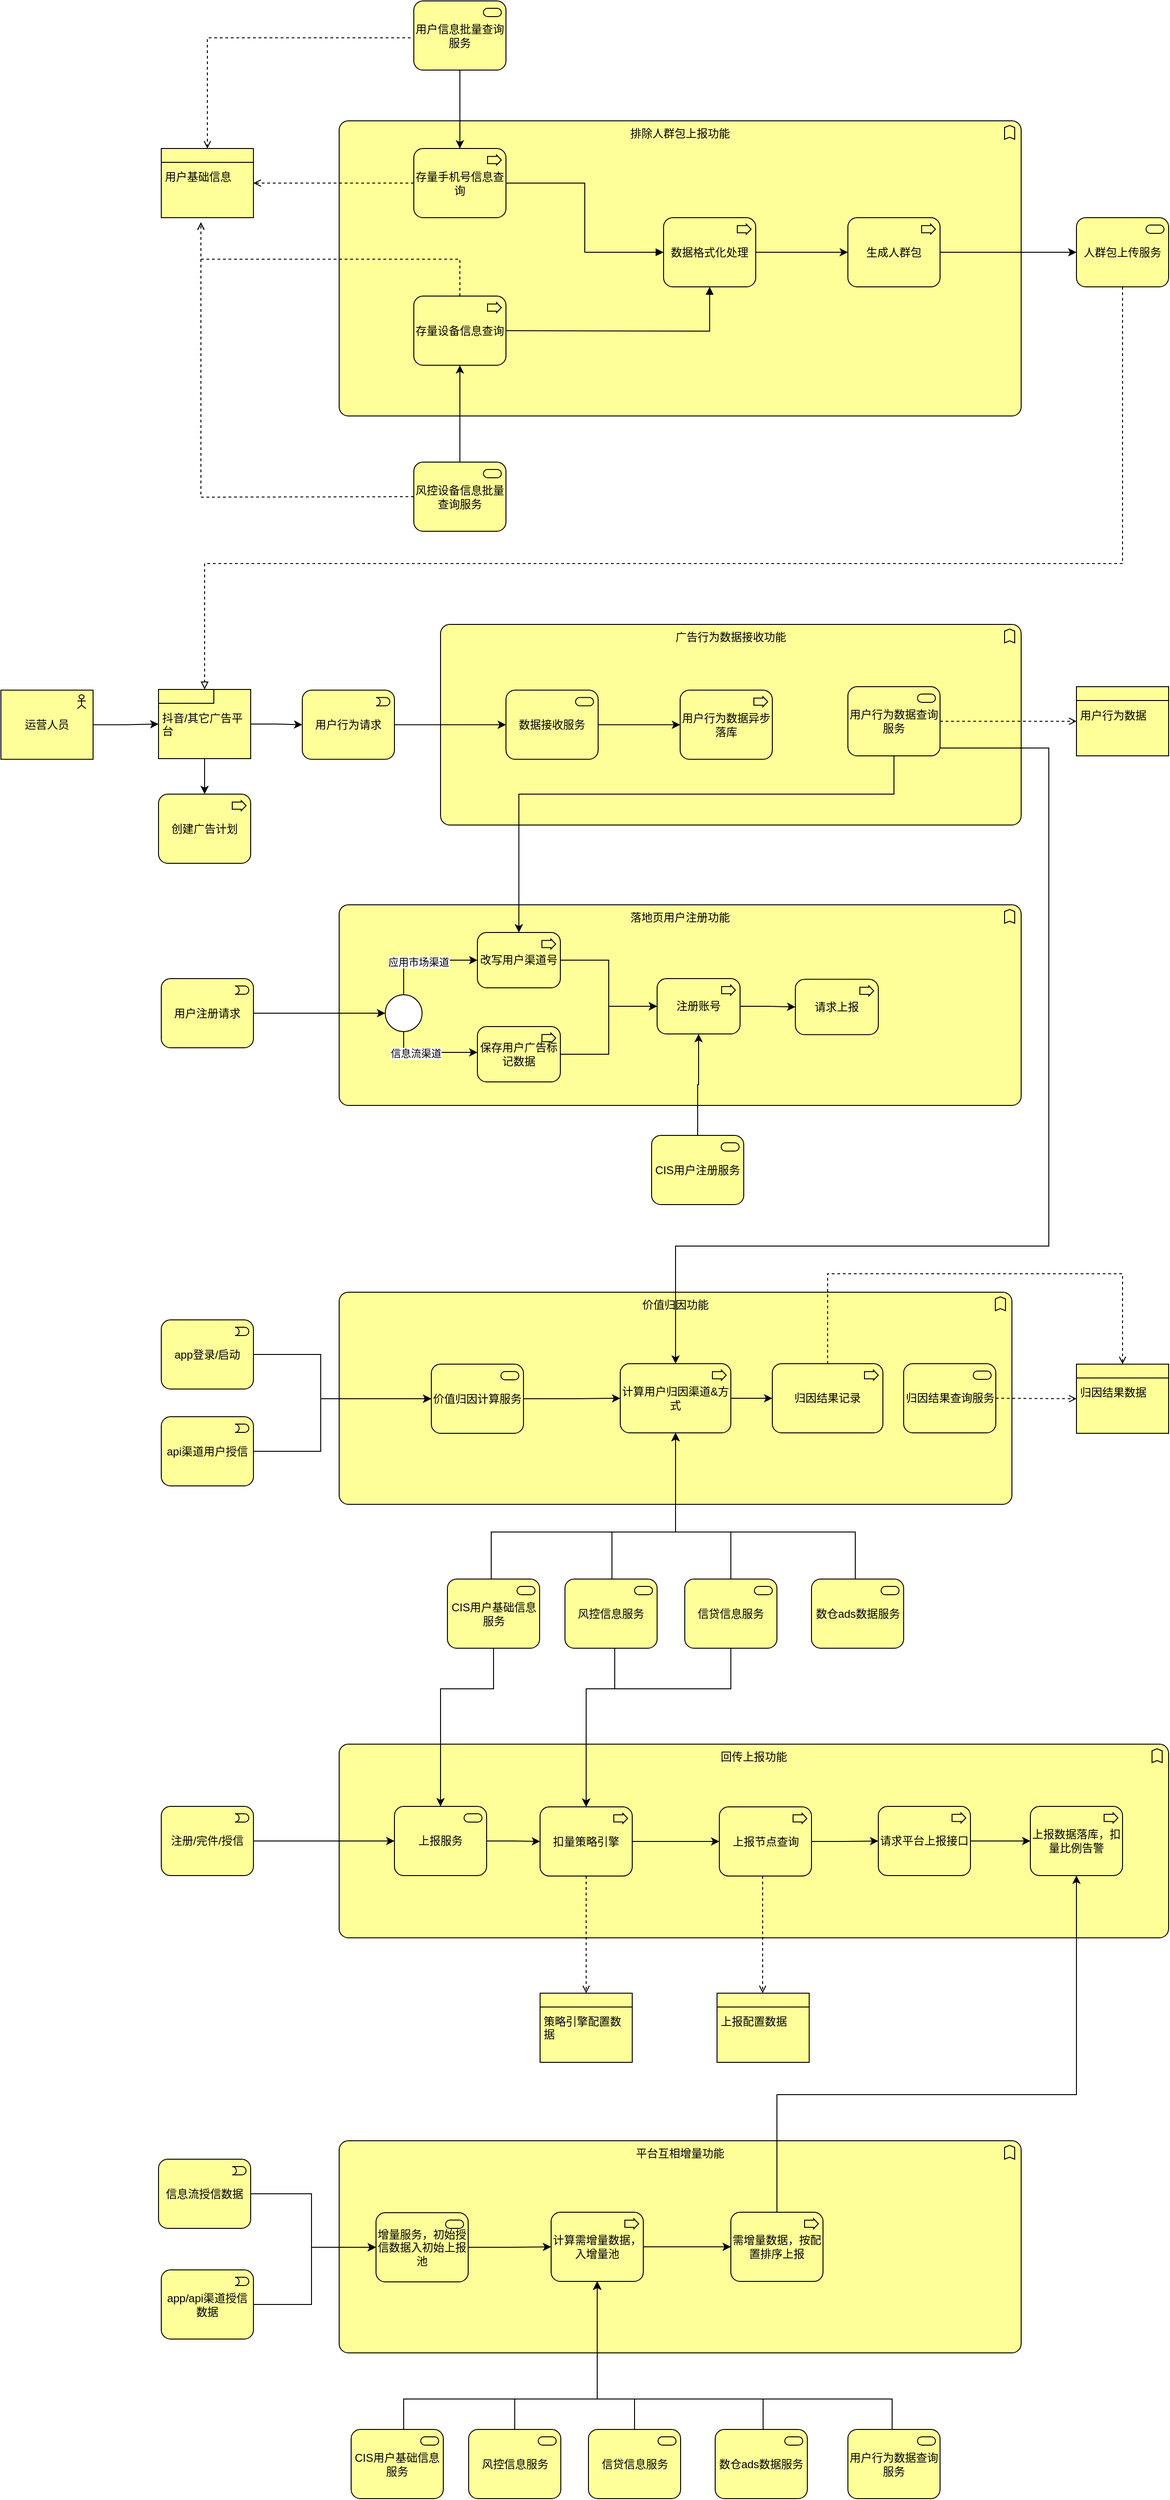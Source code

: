 <mxfile version="21.6.9" type="github">
  <diagram id="6I0OCvxSQrVGMHxT2VVA" name="Page-1">
    <mxGraphModel dx="2604" dy="1063" grid="1" gridSize="10" guides="1" tooltips="1" connect="1" arrows="1" fold="1" page="1" pageScale="1" pageWidth="850" pageHeight="1100" math="0" shadow="0">
      <root>
        <mxCell id="0" />
        <mxCell id="1" parent="0" />
        <mxCell id="jxjvqKXvlDniJQd5FRnU-24" value="回传上报功能" style="html=1;outlineConnect=0;whiteSpace=wrap;fillColor=#ffff99;shape=mxgraph.archimate.business;busType=function;verticalAlign=top;" vertex="1" parent="1">
          <mxGeometry x="130" y="1970" width="900" height="210" as="geometry" />
        </mxCell>
        <mxCell id="jxjvqKXvlDniJQd5FRnU-1" value="价值归因功能" style="html=1;outlineConnect=0;whiteSpace=wrap;fillColor=#ffff99;shape=mxgraph.archimate.business;busType=function;verticalAlign=top;" vertex="1" parent="1">
          <mxGeometry x="130" y="1480" width="730" height="230" as="geometry" />
        </mxCell>
        <mxCell id="BALfqEKntHM_j133m_wY-3" value="&lt;div style=&quot;&quot;&gt;&lt;span style=&quot;background-color: initial;&quot;&gt;排除人群包上报功能&lt;/span&gt;&lt;/div&gt;" style="html=1;outlineConnect=0;whiteSpace=wrap;fillColor=#ffff99;shape=mxgraph.archimate.business;busType=function;align=center;verticalAlign=top;" parent="1" vertex="1">
          <mxGeometry x="130" y="210" width="740" height="320" as="geometry" />
        </mxCell>
        <mxCell id="BALfqEKntHM_j133m_wY-4" value="存量手机号信息查询" style="html=1;outlineConnect=0;whiteSpace=wrap;fillColor=#ffff99;shape=mxgraph.archimate.business;busType=process" parent="1" vertex="1">
          <mxGeometry x="211" y="240" width="100" height="75" as="geometry" />
        </mxCell>
        <mxCell id="BALfqEKntHM_j133m_wY-11" style="edgeStyle=orthogonalEdgeStyle;rounded=0;orthogonalLoop=1;jettySize=auto;html=1;" parent="1" source="BALfqEKntHM_j133m_wY-5" target="BALfqEKntHM_j133m_wY-4" edge="1">
          <mxGeometry relative="1" as="geometry" />
        </mxCell>
        <mxCell id="BALfqEKntHM_j133m_wY-5" value="用户信息批量查询服务" style="html=1;outlineConnect=0;whiteSpace=wrap;fillColor=#ffff99;shape=mxgraph.archimate.business;busType=service" parent="1" vertex="1">
          <mxGeometry x="211" y="80" width="100" height="75" as="geometry" />
        </mxCell>
        <mxCell id="BALfqEKntHM_j133m_wY-6" value="&lt;table cellpadding=&quot;0&quot; cellspacing=&quot;0&quot; style=&quot;font-size:1em;width:100%;height:100%;&quot;&gt;&lt;tbody&gt;&lt;tr style=&quot;height:20px;&quot;&gt;&lt;td align=&quot;center&quot;&gt;&lt;/td&gt;&lt;/tr&gt;&lt;tr&gt;&lt;td align=&quot;left&quot; valign=&quot;top&quot; style=&quot;padding:4px;&quot;&gt;用户基础信息&lt;/td&gt;&lt;/tr&gt;&lt;/tbody&gt;&lt;/table&gt;" style="html=1;outlineConnect=0;whiteSpace=wrap;fillColor=#ffff99;shape=mxgraph.archimate.businessObject;overflow=fill" parent="1" vertex="1">
          <mxGeometry x="-63" y="240" width="100" height="75" as="geometry" />
        </mxCell>
        <mxCell id="BALfqEKntHM_j133m_wY-16" value="" style="edgeStyle=elbowEdgeStyle;html=1;endArrow=open;elbow=vertical;endFill=1;dashed=1;rounded=0;exitX=0;exitY=0.5;exitDx=0;exitDy=0;exitPerimeter=0;" parent="1" source="BALfqEKntHM_j133m_wY-5" target="BALfqEKntHM_j133m_wY-6" edge="1">
          <mxGeometry width="100" height="75" relative="1" as="geometry">
            <mxPoint x="260" y="160" as="sourcePoint" />
            <mxPoint x="680" y="470" as="targetPoint" />
            <Array as="points">
              <mxPoint x="120" y="120" />
            </Array>
          </mxGeometry>
        </mxCell>
        <mxCell id="BALfqEKntHM_j133m_wY-17" value="" style="edgeStyle=elbowEdgeStyle;html=1;endArrow=open;elbow=vertical;endFill=1;dashed=1;rounded=0;exitX=0;exitY=0.5;exitDx=0;exitDy=0;exitPerimeter=0;entryX=1;entryY=0.5;entryDx=0;entryDy=0;entryPerimeter=0;" parent="1" source="BALfqEKntHM_j133m_wY-4" target="BALfqEKntHM_j133m_wY-6" edge="1">
          <mxGeometry width="100" height="75" relative="1" as="geometry">
            <mxPoint x="50" y="430" as="sourcePoint" />
            <mxPoint x="-150" y="552" as="targetPoint" />
          </mxGeometry>
        </mxCell>
        <mxCell id="BALfqEKntHM_j133m_wY-18" value="存量设备信息查询" style="html=1;outlineConnect=0;whiteSpace=wrap;fillColor=#ffff99;shape=mxgraph.archimate.business;busType=process" parent="1" vertex="1">
          <mxGeometry x="211" y="400" width="100" height="75" as="geometry" />
        </mxCell>
        <mxCell id="BALfqEKntHM_j133m_wY-21" value="" style="edgeStyle=elbowEdgeStyle;html=1;endArrow=open;elbow=vertical;endFill=1;dashed=1;rounded=0;exitX=0.5;exitY=0;exitDx=0;exitDy=0;exitPerimeter=0;" parent="1" source="BALfqEKntHM_j133m_wY-18" edge="1">
          <mxGeometry width="100" height="75" relative="1" as="geometry">
            <mxPoint x="150" y="410" as="sourcePoint" />
            <mxPoint x="-20" y="320" as="targetPoint" />
          </mxGeometry>
        </mxCell>
        <mxCell id="BALfqEKntHM_j133m_wY-23" style="edgeStyle=orthogonalEdgeStyle;rounded=0;orthogonalLoop=1;jettySize=auto;html=1;entryX=0.5;entryY=1;entryDx=0;entryDy=0;entryPerimeter=0;" parent="1" source="BALfqEKntHM_j133m_wY-22" target="BALfqEKntHM_j133m_wY-18" edge="1">
          <mxGeometry relative="1" as="geometry" />
        </mxCell>
        <mxCell id="BALfqEKntHM_j133m_wY-22" value="风控设备信息批量查询服务" style="html=1;outlineConnect=0;whiteSpace=wrap;fillColor=#ffff99;shape=mxgraph.archimate.business;busType=service" parent="1" vertex="1">
          <mxGeometry x="211" y="580" width="100" height="75" as="geometry" />
        </mxCell>
        <mxCell id="BALfqEKntHM_j133m_wY-30" style="edgeStyle=orthogonalEdgeStyle;rounded=0;orthogonalLoop=1;jettySize=auto;html=1;entryX=0;entryY=0.5;entryDx=0;entryDy=0;entryPerimeter=0;" parent="1" source="BALfqEKntHM_j133m_wY-24" target="BALfqEKntHM_j133m_wY-29" edge="1">
          <mxGeometry relative="1" as="geometry" />
        </mxCell>
        <mxCell id="BALfqEKntHM_j133m_wY-24" value="数据格式化处理" style="html=1;outlineConnect=0;whiteSpace=wrap;fillColor=#ffff99;shape=mxgraph.archimate.business;busType=process" parent="1" vertex="1">
          <mxGeometry x="482" y="315" width="100" height="75" as="geometry" />
        </mxCell>
        <mxCell id="BALfqEKntHM_j133m_wY-26" value="" style="endArrow=block;html=1;endFill=1;startArrow=none;startFill=0;edgeStyle=elbowEdgeStyle;elbow=vertical;dashed=0;rounded=0;entryX=0;entryY=0.5;entryDx=0;entryDy=0;entryPerimeter=0;" parent="1" source="BALfqEKntHM_j133m_wY-4" target="BALfqEKntHM_j133m_wY-24" edge="1">
          <mxGeometry width="100" height="75" relative="1" as="geometry">
            <mxPoint x="20" y="605" as="sourcePoint" />
            <mxPoint x="120" y="530" as="targetPoint" />
          </mxGeometry>
        </mxCell>
        <mxCell id="BALfqEKntHM_j133m_wY-28" value="" style="edgeStyle=elbowEdgeStyle;html=1;endArrow=block;dashed=0;elbow=vertical;endFill=1;rounded=0;exitX=1;exitY=0.5;exitDx=0;exitDy=0;exitPerimeter=0;" parent="1" source="BALfqEKntHM_j133m_wY-18" target="BALfqEKntHM_j133m_wY-24" edge="1">
          <mxGeometry width="160" relative="1" as="geometry">
            <mxPoint x="370" y="630" as="sourcePoint" />
            <mxPoint x="530" y="630" as="targetPoint" />
            <Array as="points">
              <mxPoint x="380" y="438" />
            </Array>
          </mxGeometry>
        </mxCell>
        <mxCell id="BALfqEKntHM_j133m_wY-34" style="edgeStyle=orthogonalEdgeStyle;rounded=0;orthogonalLoop=1;jettySize=auto;html=1;entryX=0;entryY=0.5;entryDx=0;entryDy=0;entryPerimeter=0;" parent="1" source="BALfqEKntHM_j133m_wY-29" target="BALfqEKntHM_j133m_wY-32" edge="1">
          <mxGeometry relative="1" as="geometry" />
        </mxCell>
        <mxCell id="BALfqEKntHM_j133m_wY-29" value="生成人群包" style="html=1;outlineConnect=0;whiteSpace=wrap;fillColor=#ffff99;shape=mxgraph.archimate.business;busType=process" parent="1" vertex="1">
          <mxGeometry x="682" y="315" width="100" height="75" as="geometry" />
        </mxCell>
        <mxCell id="BALfqEKntHM_j133m_wY-31" value="" style="edgeStyle=elbowEdgeStyle;html=1;endArrow=open;elbow=vertical;endFill=1;dashed=1;rounded=0;exitX=0;exitY=0.5;exitDx=0;exitDy=0;exitPerimeter=0;" parent="1" source="BALfqEKntHM_j133m_wY-22" edge="1">
          <mxGeometry width="100" height="75" relative="1" as="geometry">
            <mxPoint x="110" y="570" as="sourcePoint" />
            <mxPoint x="-20" y="320" as="targetPoint" />
            <Array as="points">
              <mxPoint x="70" y="618" />
            </Array>
          </mxGeometry>
        </mxCell>
        <mxCell id="BALfqEKntHM_j133m_wY-32" value="人群包上传服务" style="html=1;outlineConnect=0;whiteSpace=wrap;fillColor=#ffff99;shape=mxgraph.archimate.business;busType=service" parent="1" vertex="1">
          <mxGeometry x="930" y="315" width="100" height="75" as="geometry" />
        </mxCell>
        <mxCell id="BALfqEKntHM_j133m_wY-50" style="edgeStyle=orthogonalEdgeStyle;rounded=0;orthogonalLoop=1;jettySize=auto;html=1;" parent="1" source="BALfqEKntHM_j133m_wY-35" target="BALfqEKntHM_j133m_wY-47" edge="1">
          <mxGeometry relative="1" as="geometry">
            <mxPoint x="-90" y="870" as="targetPoint" />
          </mxGeometry>
        </mxCell>
        <mxCell id="BALfqEKntHM_j133m_wY-35" value="运营人员" style="html=1;outlineConnect=0;whiteSpace=wrap;fillColor=#ffff99;shape=mxgraph.archimate.application;appType=actor" parent="1" vertex="1">
          <mxGeometry x="-237" y="827.25" width="100" height="75" as="geometry" />
        </mxCell>
        <mxCell id="BALfqEKntHM_j133m_wY-36" value="创建广告计划" style="html=1;outlineConnect=0;whiteSpace=wrap;fillColor=#ffff99;shape=mxgraph.archimate.business;busType=process" parent="1" vertex="1">
          <mxGeometry x="-66" y="940" width="100" height="75" as="geometry" />
        </mxCell>
        <mxCell id="BALfqEKntHM_j133m_wY-38" value="广告行为数据接收功能" style="html=1;outlineConnect=0;whiteSpace=wrap;fillColor=#ffff99;shape=mxgraph.archimate.business;busType=function;verticalAlign=top;" parent="1" vertex="1">
          <mxGeometry x="240" y="756" width="630" height="217.5" as="geometry" />
        </mxCell>
        <mxCell id="BALfqEKntHM_j133m_wY-41" style="edgeStyle=orthogonalEdgeStyle;rounded=0;orthogonalLoop=1;jettySize=auto;html=1;entryX=0;entryY=0.5;entryDx=0;entryDy=0;entryPerimeter=0;" parent="1" source="BALfqEKntHM_j133m_wY-39" target="BALfqEKntHM_j133m_wY-40" edge="1">
          <mxGeometry relative="1" as="geometry" />
        </mxCell>
        <mxCell id="BALfqEKntHM_j133m_wY-39" value="用户行为请求" style="html=1;outlineConnect=0;whiteSpace=wrap;fillColor=#ffff99;shape=mxgraph.archimate.business;busType=event" parent="1" vertex="1">
          <mxGeometry x="90" y="827.25" width="100" height="75" as="geometry" />
        </mxCell>
        <mxCell id="BALfqEKntHM_j133m_wY-43" style="edgeStyle=orthogonalEdgeStyle;rounded=0;orthogonalLoop=1;jettySize=auto;html=1;entryX=0;entryY=0.5;entryDx=0;entryDy=0;entryPerimeter=0;" parent="1" source="BALfqEKntHM_j133m_wY-40" target="BALfqEKntHM_j133m_wY-42" edge="1">
          <mxGeometry relative="1" as="geometry" />
        </mxCell>
        <mxCell id="BALfqEKntHM_j133m_wY-40" value="数据接收服务" style="html=1;outlineConnect=0;whiteSpace=wrap;fillColor=#ffff99;shape=mxgraph.archimate.business;busType=service" parent="1" vertex="1">
          <mxGeometry x="311" y="827.25" width="100" height="75" as="geometry" />
        </mxCell>
        <mxCell id="BALfqEKntHM_j133m_wY-42" value="用户行为数据异步落库" style="html=1;outlineConnect=0;whiteSpace=wrap;fillColor=#ffff99;shape=mxgraph.archimate.business;busType=process" parent="1" vertex="1">
          <mxGeometry x="500" y="827.25" width="100" height="75" as="geometry" />
        </mxCell>
        <mxCell id="BALfqEKntHM_j133m_wY-44" value="用户行为数据查询服务" style="html=1;outlineConnect=0;whiteSpace=wrap;fillColor=#ffff99;shape=mxgraph.archimate.business;busType=service" parent="1" vertex="1">
          <mxGeometry x="682" y="823.5" width="100" height="75" as="geometry" />
        </mxCell>
        <mxCell id="BALfqEKntHM_j133m_wY-46" value="&lt;table cellpadding=&quot;0&quot; cellspacing=&quot;0&quot; style=&quot;font-size:1em;width:100%;height:100%;&quot;&gt;&lt;tbody&gt;&lt;tr style=&quot;height:20px;&quot;&gt;&lt;td align=&quot;center&quot;&gt;&lt;/td&gt;&lt;/tr&gt;&lt;tr&gt;&lt;td align=&quot;left&quot; valign=&quot;top&quot; style=&quot;padding:4px;&quot;&gt;用户行为数据&lt;/td&gt;&lt;/tr&gt;&lt;/tbody&gt;&lt;/table&gt;" style="html=1;outlineConnect=0;whiteSpace=wrap;fillColor=#ffff99;shape=mxgraph.archimate.businessObject;overflow=fill" parent="1" vertex="1">
          <mxGeometry x="930" y="823.5" width="100" height="75" as="geometry" />
        </mxCell>
        <mxCell id="BALfqEKntHM_j133m_wY-53" value="落地页用户注册功能" style="html=1;outlineConnect=0;whiteSpace=wrap;fillColor=#ffff99;shape=mxgraph.archimate.business;busType=function;verticalAlign=top;" parent="1" vertex="1">
          <mxGeometry x="130" y="1060" width="740" height="217.5" as="geometry" />
        </mxCell>
        <mxCell id="BALfqEKntHM_j133m_wY-48" style="edgeStyle=orthogonalEdgeStyle;rounded=0;orthogonalLoop=1;jettySize=auto;html=1;entryX=0;entryY=0.5;entryDx=0;entryDy=0;entryPerimeter=0;" parent="1" source="BALfqEKntHM_j133m_wY-47" target="BALfqEKntHM_j133m_wY-39" edge="1">
          <mxGeometry relative="1" as="geometry" />
        </mxCell>
        <mxCell id="BALfqEKntHM_j133m_wY-64" style="edgeStyle=orthogonalEdgeStyle;rounded=0;orthogonalLoop=1;jettySize=auto;html=1;entryX=0.5;entryY=0;entryDx=0;entryDy=0;entryPerimeter=0;" parent="1" source="BALfqEKntHM_j133m_wY-44" target="BALfqEKntHM_j133m_wY-61" edge="1">
          <mxGeometry relative="1" as="geometry">
            <Array as="points">
              <mxPoint x="732" y="940" />
              <mxPoint x="325" y="940" />
            </Array>
          </mxGeometry>
        </mxCell>
        <mxCell id="BALfqEKntHM_j133m_wY-51" style="edgeStyle=orthogonalEdgeStyle;rounded=0;orthogonalLoop=1;jettySize=auto;html=1;entryX=0.5;entryY=0;entryDx=0;entryDy=0;entryPerimeter=0;" parent="1" source="BALfqEKntHM_j133m_wY-47" target="BALfqEKntHM_j133m_wY-36" edge="1">
          <mxGeometry relative="1" as="geometry" />
        </mxCell>
        <mxCell id="BALfqEKntHM_j133m_wY-47" value="&lt;table cellpadding=&quot;0&quot; cellspacing=&quot;0&quot; style=&quot;font-size:1em;width:100%;height:100%;&quot;&gt;&lt;tbody&gt;&lt;tr style=&quot;height:20px;&quot;&gt;&lt;td align=&quot;left&quot;&gt;&lt;/td&gt;&lt;/tr&gt;&lt;tr&gt;&lt;td align=&quot;left&quot; valign=&quot;top&quot; style=&quot;padding:4px;&quot;&gt;抖音/其它广告平台&lt;/td&gt;&lt;/tr&gt;&lt;/tbody&gt;&lt;/table&gt;" style="html=1;outlineConnect=0;whiteSpace=wrap;fillColor=#ffff99;shape=mxgraph.archimate.product;overflow=fill" parent="1" vertex="1">
          <mxGeometry x="-66" y="826.5" width="100" height="75" as="geometry" />
        </mxCell>
        <mxCell id="jxjvqKXvlDniJQd5FRnU-23" style="edgeStyle=orthogonalEdgeStyle;rounded=0;orthogonalLoop=1;jettySize=auto;html=1;entryX=0.5;entryY=0;entryDx=0;entryDy=0;entryPerimeter=0;" edge="1" parent="1" source="BALfqEKntHM_j133m_wY-44" target="jxjvqKXvlDniJQd5FRnU-9">
          <mxGeometry relative="1" as="geometry">
            <Array as="points">
              <mxPoint x="900" y="890" />
              <mxPoint x="900" y="1430" />
              <mxPoint x="495" y="1430" />
            </Array>
          </mxGeometry>
        </mxCell>
        <mxCell id="BALfqEKntHM_j133m_wY-49" value="" style="edgeStyle=elbowEdgeStyle;html=1;endArrow=open;elbow=vertical;endFill=1;dashed=1;rounded=0;exitX=1;exitY=0.5;exitDx=0;exitDy=0;exitPerimeter=0;entryX=0;entryY=0.5;entryDx=0;entryDy=0;entryPerimeter=0;" parent="1" source="BALfqEKntHM_j133m_wY-44" target="BALfqEKntHM_j133m_wY-46" edge="1">
          <mxGeometry width="100" height="75" relative="1" as="geometry">
            <mxPoint x="744" y="636" as="sourcePoint" />
            <mxPoint x="910" y="866" as="targetPoint" />
          </mxGeometry>
        </mxCell>
        <mxCell id="BALfqEKntHM_j133m_wY-57" style="edgeStyle=orthogonalEdgeStyle;rounded=0;orthogonalLoop=1;jettySize=auto;html=1;entryX=0;entryY=0.5;entryDx=0;entryDy=0;" parent="1" source="BALfqEKntHM_j133m_wY-52" edge="1">
          <mxGeometry relative="1" as="geometry">
            <mxPoint x="180.0" y="1177.5" as="targetPoint" />
          </mxGeometry>
        </mxCell>
        <mxCell id="BALfqEKntHM_j133m_wY-52" value="用户注册请求" style="html=1;outlineConnect=0;whiteSpace=wrap;fillColor=#ffff99;shape=mxgraph.archimate.business;busType=event" parent="1" vertex="1">
          <mxGeometry x="-63" y="1140" width="100" height="75" as="geometry" />
        </mxCell>
        <mxCell id="BALfqEKntHM_j133m_wY-62" style="edgeStyle=orthogonalEdgeStyle;rounded=0;orthogonalLoop=1;jettySize=auto;html=1;entryX=0;entryY=0.5;entryDx=0;entryDy=0;entryPerimeter=0;" parent="1" source="BALfqEKntHM_j133m_wY-59" target="BALfqEKntHM_j133m_wY-61" edge="1">
          <mxGeometry relative="1" as="geometry">
            <Array as="points">
              <mxPoint x="200" y="1120" />
            </Array>
          </mxGeometry>
        </mxCell>
        <mxCell id="BALfqEKntHM_j133m_wY-63" value="应用市场渠道" style="edgeLabel;html=1;align=center;verticalAlign=middle;resizable=0;points=[];" parent="BALfqEKntHM_j133m_wY-62" vertex="1" connectable="0">
          <mxGeometry x="-0.092" y="-2" relative="1" as="geometry">
            <mxPoint as="offset" />
          </mxGeometry>
        </mxCell>
        <mxCell id="BALfqEKntHM_j133m_wY-68" style="edgeStyle=orthogonalEdgeStyle;rounded=0;orthogonalLoop=1;jettySize=auto;html=1;" parent="1" source="BALfqEKntHM_j133m_wY-59" target="BALfqEKntHM_j133m_wY-65" edge="1">
          <mxGeometry relative="1" as="geometry">
            <Array as="points">
              <mxPoint x="200" y="1220" />
            </Array>
          </mxGeometry>
        </mxCell>
        <mxCell id="BALfqEKntHM_j133m_wY-69" value="信息流渠道" style="edgeLabel;html=1;align=center;verticalAlign=middle;resizable=0;points=[];" parent="BALfqEKntHM_j133m_wY-68" vertex="1" connectable="0">
          <mxGeometry x="-0.317" y="-1" relative="1" as="geometry">
            <mxPoint as="offset" />
          </mxGeometry>
        </mxCell>
        <mxCell id="BALfqEKntHM_j133m_wY-59" value="" style="ellipse;html=1;verticalLabelPosition=bottom;labelBackgroundColor=#ffffff;verticalAlign=top;fillColor=#ffffff" parent="1" vertex="1">
          <mxGeometry x="180" y="1157.5" width="40" height="40" as="geometry" />
        </mxCell>
        <mxCell id="BALfqEKntHM_j133m_wY-71" style="edgeStyle=orthogonalEdgeStyle;rounded=0;orthogonalLoop=1;jettySize=auto;html=1;" parent="1" source="BALfqEKntHM_j133m_wY-61" target="BALfqEKntHM_j133m_wY-70" edge="1">
          <mxGeometry relative="1" as="geometry" />
        </mxCell>
        <mxCell id="BALfqEKntHM_j133m_wY-61" value="改写用户渠道号" style="html=1;outlineConnect=0;whiteSpace=wrap;fillColor=#ffff99;shape=mxgraph.archimate.business;busType=process" parent="1" vertex="1">
          <mxGeometry x="280" y="1090" width="90" height="60" as="geometry" />
        </mxCell>
        <mxCell id="BALfqEKntHM_j133m_wY-72" style="edgeStyle=orthogonalEdgeStyle;rounded=0;orthogonalLoop=1;jettySize=auto;html=1;entryX=0;entryY=0.5;entryDx=0;entryDy=0;entryPerimeter=0;" parent="1" source="BALfqEKntHM_j133m_wY-65" target="BALfqEKntHM_j133m_wY-70" edge="1">
          <mxGeometry relative="1" as="geometry" />
        </mxCell>
        <mxCell id="BALfqEKntHM_j133m_wY-65" value="保存用户广告标记数据" style="html=1;outlineConnect=0;whiteSpace=wrap;fillColor=#ffff99;shape=mxgraph.archimate.business;busType=process" parent="1" vertex="1">
          <mxGeometry x="280" y="1192" width="90" height="60" as="geometry" />
        </mxCell>
        <mxCell id="BALfqEKntHM_j133m_wY-73" style="edgeStyle=orthogonalEdgeStyle;rounded=0;orthogonalLoop=1;jettySize=auto;html=1;entryX=0.5;entryY=1;entryDx=0;entryDy=0;entryPerimeter=0;" parent="1" source="BALfqEKntHM_j133m_wY-66" target="BALfqEKntHM_j133m_wY-70" edge="1">
          <mxGeometry relative="1" as="geometry" />
        </mxCell>
        <mxCell id="BALfqEKntHM_j133m_wY-66" value="CIS用户注册服务" style="html=1;outlineConnect=0;whiteSpace=wrap;fillColor=#ffff99;shape=mxgraph.archimate.business;busType=service" parent="1" vertex="1">
          <mxGeometry x="469" y="1310" width="100" height="75" as="geometry" />
        </mxCell>
        <mxCell id="BALfqEKntHM_j133m_wY-75" style="edgeStyle=orthogonalEdgeStyle;rounded=0;orthogonalLoop=1;jettySize=auto;html=1;" parent="1" source="BALfqEKntHM_j133m_wY-70" target="BALfqEKntHM_j133m_wY-74" edge="1">
          <mxGeometry relative="1" as="geometry" />
        </mxCell>
        <mxCell id="BALfqEKntHM_j133m_wY-70" value="注册账号" style="html=1;outlineConnect=0;whiteSpace=wrap;fillColor=#ffff99;shape=mxgraph.archimate.business;busType=process" parent="1" vertex="1">
          <mxGeometry x="475" y="1140" width="90" height="60" as="geometry" />
        </mxCell>
        <mxCell id="BALfqEKntHM_j133m_wY-74" value="请求上报" style="html=1;outlineConnect=0;whiteSpace=wrap;fillColor=#ffff99;shape=mxgraph.archimate.business;busType=process" parent="1" vertex="1">
          <mxGeometry x="625" y="1140.75" width="90" height="60" as="geometry" />
        </mxCell>
        <mxCell id="SX-oDxo847T198Aql7Ha-1" value="" style="edgeStyle=elbowEdgeStyle;html=1;endArrow=block;elbow=vertical;endFill=0;dashed=1;rounded=0;exitX=0.5;exitY=1;exitDx=0;exitDy=0;exitPerimeter=0;" parent="1" source="BALfqEKntHM_j133m_wY-32" target="BALfqEKntHM_j133m_wY-47" edge="1">
          <mxGeometry width="100" height="75" relative="1" as="geometry">
            <mxPoint x="440" y="695" as="sourcePoint" />
            <mxPoint x="540" y="620" as="targetPoint" />
            <Array as="points">
              <mxPoint x="480" y="690" />
            </Array>
          </mxGeometry>
        </mxCell>
        <mxCell id="jxjvqKXvlDniJQd5FRnU-2" style="edgeStyle=orthogonalEdgeStyle;rounded=0;orthogonalLoop=1;jettySize=auto;html=1;entryX=0;entryY=0.5;entryDx=0;entryDy=0;entryPerimeter=0;" edge="1" parent="1" source="jxjvqKXvlDniJQd5FRnU-3" target="jxjvqKXvlDniJQd5FRnU-7">
          <mxGeometry relative="1" as="geometry">
            <Array as="points">
              <mxPoint x="110" y="1548" />
              <mxPoint x="110" y="1596" />
            </Array>
          </mxGeometry>
        </mxCell>
        <mxCell id="jxjvqKXvlDniJQd5FRnU-3" value="app登录/启动" style="html=1;outlineConnect=0;whiteSpace=wrap;fillColor=#ffff99;shape=mxgraph.archimate.business;busType=event" vertex="1" parent="1">
          <mxGeometry x="-63" y="1510" width="100" height="75" as="geometry" />
        </mxCell>
        <mxCell id="jxjvqKXvlDniJQd5FRnU-4" style="edgeStyle=orthogonalEdgeStyle;rounded=0;orthogonalLoop=1;jettySize=auto;html=1;entryX=0;entryY=0.5;entryDx=0;entryDy=0;entryPerimeter=0;" edge="1" parent="1" source="jxjvqKXvlDniJQd5FRnU-5" target="jxjvqKXvlDniJQd5FRnU-7">
          <mxGeometry relative="1" as="geometry">
            <Array as="points">
              <mxPoint x="110" y="1653" />
              <mxPoint x="110" y="1596" />
            </Array>
          </mxGeometry>
        </mxCell>
        <mxCell id="jxjvqKXvlDniJQd5FRnU-5" value="api渠道用户授信" style="html=1;outlineConnect=0;whiteSpace=wrap;fillColor=#ffff99;shape=mxgraph.archimate.business;busType=event" vertex="1" parent="1">
          <mxGeometry x="-63" y="1615" width="100" height="75" as="geometry" />
        </mxCell>
        <mxCell id="jxjvqKXvlDniJQd5FRnU-6" style="edgeStyle=orthogonalEdgeStyle;rounded=0;orthogonalLoop=1;jettySize=auto;html=1;" edge="1" parent="1" source="jxjvqKXvlDniJQd5FRnU-7" target="jxjvqKXvlDniJQd5FRnU-9">
          <mxGeometry relative="1" as="geometry" />
        </mxCell>
        <mxCell id="jxjvqKXvlDniJQd5FRnU-7" value="价值归因计算服务" style="html=1;outlineConnect=0;whiteSpace=wrap;fillColor=#ffff99;shape=mxgraph.archimate.business;busType=service" vertex="1" parent="1">
          <mxGeometry x="230" y="1558" width="100" height="75" as="geometry" />
        </mxCell>
        <mxCell id="jxjvqKXvlDniJQd5FRnU-8" value="" style="edgeStyle=orthogonalEdgeStyle;rounded=0;orthogonalLoop=1;jettySize=auto;html=1;" edge="1" parent="1" source="jxjvqKXvlDniJQd5FRnU-9" target="jxjvqKXvlDniJQd5FRnU-19">
          <mxGeometry relative="1" as="geometry" />
        </mxCell>
        <mxCell id="jxjvqKXvlDniJQd5FRnU-9" value="计算用户归因渠道&amp;amp;方式" style="html=1;outlineConnect=0;whiteSpace=wrap;fillColor=#ffff99;shape=mxgraph.archimate.business;busType=process" vertex="1" parent="1">
          <mxGeometry x="435" y="1557.5" width="120" height="75" as="geometry" />
        </mxCell>
        <mxCell id="jxjvqKXvlDniJQd5FRnU-10" style="edgeStyle=orthogonalEdgeStyle;rounded=0;orthogonalLoop=1;jettySize=auto;html=1;" edge="1" parent="1" source="jxjvqKXvlDniJQd5FRnU-11" target="jxjvqKXvlDniJQd5FRnU-9">
          <mxGeometry relative="1" as="geometry">
            <Array as="points">
              <mxPoint x="295" y="1740" />
              <mxPoint x="495" y="1740" />
            </Array>
          </mxGeometry>
        </mxCell>
        <mxCell id="jxjvqKXvlDniJQd5FRnU-27" style="edgeStyle=orthogonalEdgeStyle;rounded=0;orthogonalLoop=1;jettySize=auto;html=1;" edge="1" parent="1" source="jxjvqKXvlDniJQd5FRnU-11" target="jxjvqKXvlDniJQd5FRnU-26">
          <mxGeometry relative="1" as="geometry">
            <Array as="points">
              <mxPoint x="298" y="1910" />
              <mxPoint x="240" y="1910" />
            </Array>
          </mxGeometry>
        </mxCell>
        <mxCell id="jxjvqKXvlDniJQd5FRnU-11" value="CIS用户基础信息服务" style="html=1;outlineConnect=0;whiteSpace=wrap;fillColor=#ffff99;shape=mxgraph.archimate.business;busType=service" vertex="1" parent="1">
          <mxGeometry x="247.5" y="1791" width="100" height="75" as="geometry" />
        </mxCell>
        <mxCell id="jxjvqKXvlDniJQd5FRnU-12" style="edgeStyle=orthogonalEdgeStyle;rounded=0;orthogonalLoop=1;jettySize=auto;html=1;entryX=0.5;entryY=1;entryDx=0;entryDy=0;entryPerimeter=0;" edge="1" parent="1" source="jxjvqKXvlDniJQd5FRnU-13" target="jxjvqKXvlDniJQd5FRnU-9">
          <mxGeometry relative="1" as="geometry">
            <Array as="points">
              <mxPoint x="426" y="1740" />
              <mxPoint x="495" y="1740" />
            </Array>
          </mxGeometry>
        </mxCell>
        <mxCell id="jxjvqKXvlDniJQd5FRnU-30" style="edgeStyle=orthogonalEdgeStyle;rounded=0;orthogonalLoop=1;jettySize=auto;html=1;entryX=0.5;entryY=0;entryDx=0;entryDy=0;entryPerimeter=0;" edge="1" parent="1" source="jxjvqKXvlDniJQd5FRnU-13" target="jxjvqKXvlDniJQd5FRnU-33">
          <mxGeometry relative="1" as="geometry">
            <mxPoint x="440" y="1940" as="targetPoint" />
            <Array as="points">
              <mxPoint x="429" y="1910" />
              <mxPoint x="398" y="1910" />
            </Array>
          </mxGeometry>
        </mxCell>
        <mxCell id="jxjvqKXvlDniJQd5FRnU-13" value="风控信息服务" style="html=1;outlineConnect=0;whiteSpace=wrap;fillColor=#ffff99;shape=mxgraph.archimate.business;busType=service" vertex="1" parent="1">
          <mxGeometry x="375" y="1791" width="100" height="75" as="geometry" />
        </mxCell>
        <mxCell id="jxjvqKXvlDniJQd5FRnU-14" style="edgeStyle=orthogonalEdgeStyle;rounded=0;orthogonalLoop=1;jettySize=auto;html=1;" edge="1" parent="1" source="jxjvqKXvlDniJQd5FRnU-15" target="jxjvqKXvlDniJQd5FRnU-9">
          <mxGeometry relative="1" as="geometry">
            <Array as="points">
              <mxPoint x="555" y="1740" />
              <mxPoint x="495" y="1740" />
            </Array>
          </mxGeometry>
        </mxCell>
        <mxCell id="jxjvqKXvlDniJQd5FRnU-37" style="edgeStyle=orthogonalEdgeStyle;rounded=0;orthogonalLoop=1;jettySize=auto;html=1;entryX=0.5;entryY=0;entryDx=0;entryDy=0;entryPerimeter=0;" edge="1" parent="1" source="jxjvqKXvlDniJQd5FRnU-15" target="jxjvqKXvlDniJQd5FRnU-33">
          <mxGeometry relative="1" as="geometry">
            <Array as="points">
              <mxPoint x="555" y="1910" />
              <mxPoint x="398" y="1910" />
            </Array>
          </mxGeometry>
        </mxCell>
        <mxCell id="jxjvqKXvlDniJQd5FRnU-15" value="信贷信息服务" style="html=1;outlineConnect=0;whiteSpace=wrap;fillColor=#ffff99;shape=mxgraph.archimate.business;busType=service" vertex="1" parent="1">
          <mxGeometry x="505" y="1791" width="100" height="75" as="geometry" />
        </mxCell>
        <mxCell id="jxjvqKXvlDniJQd5FRnU-16" style="edgeStyle=orthogonalEdgeStyle;rounded=0;orthogonalLoop=1;jettySize=auto;html=1;entryX=0.5;entryY=1;entryDx=0;entryDy=0;entryPerimeter=0;" edge="1" parent="1" source="jxjvqKXvlDniJQd5FRnU-17" target="jxjvqKXvlDniJQd5FRnU-9">
          <mxGeometry relative="1" as="geometry">
            <Array as="points">
              <mxPoint x="690" y="1740" />
              <mxPoint x="495" y="1740" />
            </Array>
          </mxGeometry>
        </mxCell>
        <mxCell id="jxjvqKXvlDniJQd5FRnU-17" value="数仓ads数据服务" style="html=1;outlineConnect=0;whiteSpace=wrap;fillColor=#ffff99;shape=mxgraph.archimate.business;busType=service" vertex="1" parent="1">
          <mxGeometry x="642.5" y="1791" width="100" height="75" as="geometry" />
        </mxCell>
        <mxCell id="jxjvqKXvlDniJQd5FRnU-18" value="归因结果查询服务" style="html=1;outlineConnect=0;whiteSpace=wrap;fillColor=#ffff99;shape=mxgraph.archimate.business;busType=service" vertex="1" parent="1">
          <mxGeometry x="742.5" y="1557.5" width="100" height="75" as="geometry" />
        </mxCell>
        <mxCell id="jxjvqKXvlDniJQd5FRnU-19" value="归因结果记录" style="html=1;outlineConnect=0;whiteSpace=wrap;fillColor=#ffff99;shape=mxgraph.archimate.business;busType=process" vertex="1" parent="1">
          <mxGeometry x="600" y="1557.5" width="120" height="75" as="geometry" />
        </mxCell>
        <mxCell id="jxjvqKXvlDniJQd5FRnU-20" value="&lt;table cellpadding=&quot;0&quot; cellspacing=&quot;0&quot; style=&quot;font-size:1em;width:100%;height:100%;&quot;&gt;&lt;tbody&gt;&lt;tr style=&quot;height:20px;&quot;&gt;&lt;td align=&quot;center&quot;&gt;&lt;/td&gt;&lt;/tr&gt;&lt;tr&gt;&lt;td align=&quot;left&quot; valign=&quot;top&quot; style=&quot;padding:4px;&quot;&gt;归因结果数据&lt;/td&gt;&lt;/tr&gt;&lt;/tbody&gt;&lt;/table&gt;" style="html=1;outlineConnect=0;whiteSpace=wrap;fillColor=#ffff99;shape=mxgraph.archimate.businessObject;overflow=fill" vertex="1" parent="1">
          <mxGeometry x="930" y="1558" width="100" height="75" as="geometry" />
        </mxCell>
        <mxCell id="jxjvqKXvlDniJQd5FRnU-21" value="" style="edgeStyle=elbowEdgeStyle;html=1;endArrow=open;elbow=vertical;endFill=1;dashed=1;rounded=0;exitX=1;exitY=0.5;exitDx=0;exitDy=0;exitPerimeter=0;entryX=0;entryY=0.5;entryDx=0;entryDy=0;entryPerimeter=0;" edge="1" parent="1" source="jxjvqKXvlDniJQd5FRnU-18" target="jxjvqKXvlDniJQd5FRnU-20">
          <mxGeometry width="100" height="75" relative="1" as="geometry">
            <mxPoint x="950" y="1535" as="sourcePoint" />
            <mxPoint x="1050" y="1460" as="targetPoint" />
          </mxGeometry>
        </mxCell>
        <mxCell id="jxjvqKXvlDniJQd5FRnU-22" value="" style="edgeStyle=elbowEdgeStyle;html=1;endArrow=open;elbow=vertical;endFill=1;dashed=1;rounded=0;exitX=0.5;exitY=0;exitDx=0;exitDy=0;exitPerimeter=0;entryX=0.5;entryY=0;entryDx=0;entryDy=0;entryPerimeter=0;" edge="1" parent="1" source="jxjvqKXvlDniJQd5FRnU-19" target="jxjvqKXvlDniJQd5FRnU-20">
          <mxGeometry width="100" height="75" relative="1" as="geometry">
            <mxPoint x="870" y="1530" as="sourcePoint" />
            <mxPoint x="957" y="1531" as="targetPoint" />
            <Array as="points">
              <mxPoint x="820" y="1460" />
            </Array>
          </mxGeometry>
        </mxCell>
        <mxCell id="jxjvqKXvlDniJQd5FRnU-32" style="edgeStyle=orthogonalEdgeStyle;rounded=0;orthogonalLoop=1;jettySize=auto;html=1;entryX=0;entryY=0.5;entryDx=0;entryDy=0;entryPerimeter=0;" edge="1" parent="1" source="jxjvqKXvlDniJQd5FRnU-25" target="jxjvqKXvlDniJQd5FRnU-26">
          <mxGeometry relative="1" as="geometry" />
        </mxCell>
        <mxCell id="jxjvqKXvlDniJQd5FRnU-25" value="注册/完件/授信" style="html=1;outlineConnect=0;whiteSpace=wrap;fillColor=#ffff99;shape=mxgraph.archimate.business;busType=event" vertex="1" parent="1">
          <mxGeometry x="-63" y="2037.5" width="100" height="75" as="geometry" />
        </mxCell>
        <mxCell id="jxjvqKXvlDniJQd5FRnU-34" value="" style="edgeStyle=orthogonalEdgeStyle;rounded=0;orthogonalLoop=1;jettySize=auto;html=1;" edge="1" parent="1" source="jxjvqKXvlDniJQd5FRnU-26" target="jxjvqKXvlDniJQd5FRnU-33">
          <mxGeometry relative="1" as="geometry" />
        </mxCell>
        <mxCell id="jxjvqKXvlDniJQd5FRnU-26" value="上报服务" style="html=1;outlineConnect=0;whiteSpace=wrap;fillColor=#ffff99;shape=mxgraph.archimate.business;busType=service" vertex="1" parent="1">
          <mxGeometry x="190" y="2037.5" width="100" height="75" as="geometry" />
        </mxCell>
        <mxCell id="jxjvqKXvlDniJQd5FRnU-45" style="edgeStyle=orthogonalEdgeStyle;rounded=0;orthogonalLoop=1;jettySize=auto;html=1;entryX=0;entryY=0.5;entryDx=0;entryDy=0;entryPerimeter=0;" edge="1" parent="1" source="jxjvqKXvlDniJQd5FRnU-33" target="jxjvqKXvlDniJQd5FRnU-41">
          <mxGeometry relative="1" as="geometry" />
        </mxCell>
        <mxCell id="jxjvqKXvlDniJQd5FRnU-33" value="扣量策略引擎" style="html=1;outlineConnect=0;whiteSpace=wrap;fillColor=#ffff99;shape=mxgraph.archimate.business;busType=process" vertex="1" parent="1">
          <mxGeometry x="348" y="2038" width="100" height="75" as="geometry" />
        </mxCell>
        <mxCell id="jxjvqKXvlDniJQd5FRnU-39" value="&lt;table cellpadding=&quot;0&quot; cellspacing=&quot;0&quot; style=&quot;font-size:1em;width:100%;height:100%;&quot;&gt;&lt;tbody&gt;&lt;tr style=&quot;height:20px;&quot;&gt;&lt;td align=&quot;center&quot;&gt;&lt;/td&gt;&lt;/tr&gt;&lt;tr&gt;&lt;td align=&quot;left&quot; valign=&quot;top&quot; style=&quot;padding:4px;&quot;&gt;策略引擎配置数据&lt;/td&gt;&lt;/tr&gt;&lt;/tbody&gt;&lt;/table&gt;" style="html=1;outlineConnect=0;whiteSpace=wrap;fillColor=#ffff99;shape=mxgraph.archimate.businessObject;overflow=fill" vertex="1" parent="1">
          <mxGeometry x="348" y="2240" width="100" height="75" as="geometry" />
        </mxCell>
        <mxCell id="jxjvqKXvlDniJQd5FRnU-40" value="" style="edgeStyle=elbowEdgeStyle;html=1;endArrow=open;elbow=vertical;endFill=1;dashed=1;rounded=0;entryX=0.5;entryY=0;entryDx=0;entryDy=0;entryPerimeter=0;exitX=0.5;exitY=1;exitDx=0;exitDy=0;exitPerimeter=0;" edge="1" parent="1" source="jxjvqKXvlDniJQd5FRnU-33" target="jxjvqKXvlDniJQd5FRnU-39">
          <mxGeometry width="100" height="75" relative="1" as="geometry">
            <mxPoint x="150" y="2355" as="sourcePoint" />
            <mxPoint x="250" y="2280" as="targetPoint" />
          </mxGeometry>
        </mxCell>
        <mxCell id="jxjvqKXvlDniJQd5FRnU-47" style="edgeStyle=orthogonalEdgeStyle;rounded=0;orthogonalLoop=1;jettySize=auto;html=1;entryX=0;entryY=0.5;entryDx=0;entryDy=0;entryPerimeter=0;" edge="1" parent="1" source="jxjvqKXvlDniJQd5FRnU-41" target="jxjvqKXvlDniJQd5FRnU-46">
          <mxGeometry relative="1" as="geometry" />
        </mxCell>
        <mxCell id="jxjvqKXvlDniJQd5FRnU-41" value="上报节点查询" style="html=1;outlineConnect=0;whiteSpace=wrap;fillColor=#ffff99;shape=mxgraph.archimate.business;busType=process" vertex="1" parent="1">
          <mxGeometry x="542.5" y="2038" width="100" height="75" as="geometry" />
        </mxCell>
        <mxCell id="jxjvqKXvlDniJQd5FRnU-43" value="&lt;table cellpadding=&quot;0&quot; cellspacing=&quot;0&quot; style=&quot;font-size:1em;width:100%;height:100%;&quot;&gt;&lt;tbody&gt;&lt;tr style=&quot;height:20px;&quot;&gt;&lt;td align=&quot;center&quot;&gt;&lt;/td&gt;&lt;/tr&gt;&lt;tr&gt;&lt;td align=&quot;left&quot; valign=&quot;top&quot; style=&quot;padding:4px;&quot;&gt;上报配置数据&lt;/td&gt;&lt;/tr&gt;&lt;/tbody&gt;&lt;/table&gt;" style="html=1;outlineConnect=0;whiteSpace=wrap;fillColor=#ffff99;shape=mxgraph.archimate.businessObject;overflow=fill" vertex="1" parent="1">
          <mxGeometry x="540" y="2240" width="100" height="75" as="geometry" />
        </mxCell>
        <mxCell id="jxjvqKXvlDniJQd5FRnU-44" value="" style="edgeStyle=elbowEdgeStyle;html=1;endArrow=open;elbow=vertical;endFill=1;dashed=1;rounded=0;entryX=0.5;entryY=0;entryDx=0;entryDy=0;entryPerimeter=0;exitX=0.5;exitY=1;exitDx=0;exitDy=0;exitPerimeter=0;" edge="1" parent="1">
          <mxGeometry width="100" height="75" relative="1" as="geometry">
            <mxPoint x="589.5" y="2113" as="sourcePoint" />
            <mxPoint x="589.5" y="2240" as="targetPoint" />
            <Array as="points">
              <mxPoint x="630" y="2177" />
            </Array>
          </mxGeometry>
        </mxCell>
        <mxCell id="jxjvqKXvlDniJQd5FRnU-52" style="edgeStyle=orthogonalEdgeStyle;rounded=0;orthogonalLoop=1;jettySize=auto;html=1;entryX=0;entryY=0.5;entryDx=0;entryDy=0;entryPerimeter=0;" edge="1" parent="1" source="jxjvqKXvlDniJQd5FRnU-46" target="jxjvqKXvlDniJQd5FRnU-51">
          <mxGeometry relative="1" as="geometry" />
        </mxCell>
        <mxCell id="jxjvqKXvlDniJQd5FRnU-46" value="请求平台上报接口" style="html=1;outlineConnect=0;whiteSpace=wrap;fillColor=#ffff99;shape=mxgraph.archimate.business;busType=process" vertex="1" parent="1">
          <mxGeometry x="715" y="2037.5" width="100" height="75" as="geometry" />
        </mxCell>
        <mxCell id="jxjvqKXvlDniJQd5FRnU-51" value="上报数据落库，扣量比例告警" style="html=1;outlineConnect=0;whiteSpace=wrap;fillColor=#ffff99;shape=mxgraph.archimate.business;busType=process" vertex="1" parent="1">
          <mxGeometry x="880" y="2037.5" width="100" height="75" as="geometry" />
        </mxCell>
        <mxCell id="jxjvqKXvlDniJQd5FRnU-53" value="平台互相增量功能" style="html=1;outlineConnect=0;whiteSpace=wrap;fillColor=#ffff99;shape=mxgraph.archimate.business;busType=function;verticalAlign=top;" vertex="1" parent="1">
          <mxGeometry x="130" y="2400" width="740" height="230" as="geometry" />
        </mxCell>
        <mxCell id="jxjvqKXvlDniJQd5FRnU-59" style="edgeStyle=orthogonalEdgeStyle;rounded=0;orthogonalLoop=1;jettySize=auto;html=1;entryX=0;entryY=0.5;entryDx=0;entryDy=0;entryPerimeter=0;" edge="1" parent="1" source="jxjvqKXvlDniJQd5FRnU-54" target="jxjvqKXvlDniJQd5FRnU-56">
          <mxGeometry relative="1" as="geometry">
            <Array as="points">
              <mxPoint x="100" y="2458" />
              <mxPoint x="100" y="2516" />
            </Array>
          </mxGeometry>
        </mxCell>
        <mxCell id="jxjvqKXvlDniJQd5FRnU-54" value="信息流授信数据" style="html=1;outlineConnect=0;whiteSpace=wrap;fillColor=#ffff99;shape=mxgraph.archimate.business;busType=event" vertex="1" parent="1">
          <mxGeometry x="-66" y="2420" width="100" height="75" as="geometry" />
        </mxCell>
        <mxCell id="jxjvqKXvlDniJQd5FRnU-60" style="edgeStyle=orthogonalEdgeStyle;rounded=0;orthogonalLoop=1;jettySize=auto;html=1;entryX=0;entryY=0.5;entryDx=0;entryDy=0;entryPerimeter=0;" edge="1" parent="1" source="jxjvqKXvlDniJQd5FRnU-55" target="jxjvqKXvlDniJQd5FRnU-56">
          <mxGeometry relative="1" as="geometry">
            <Array as="points">
              <mxPoint x="100" y="2578" />
              <mxPoint x="100" y="2516" />
            </Array>
          </mxGeometry>
        </mxCell>
        <mxCell id="jxjvqKXvlDniJQd5FRnU-55" value="app/api渠道授信数据" style="html=1;outlineConnect=0;whiteSpace=wrap;fillColor=#ffff99;shape=mxgraph.archimate.business;busType=event" vertex="1" parent="1">
          <mxGeometry x="-63" y="2540" width="100" height="75" as="geometry" />
        </mxCell>
        <mxCell id="jxjvqKXvlDniJQd5FRnU-58" value="" style="edgeStyle=orthogonalEdgeStyle;rounded=0;orthogonalLoop=1;jettySize=auto;html=1;entryX=0;entryY=0.5;entryDx=0;entryDy=0;entryPerimeter=0;" edge="1" parent="1" source="jxjvqKXvlDniJQd5FRnU-56" target="jxjvqKXvlDniJQd5FRnU-62">
          <mxGeometry relative="1" as="geometry">
            <mxPoint x="350" y="2515.5" as="targetPoint" />
          </mxGeometry>
        </mxCell>
        <mxCell id="jxjvqKXvlDniJQd5FRnU-56" value="增量服务，初始授信数据入初始上报池" style="html=1;outlineConnect=0;whiteSpace=wrap;fillColor=#ffff99;shape=mxgraph.archimate.business;busType=service" vertex="1" parent="1">
          <mxGeometry x="170" y="2478" width="100" height="75" as="geometry" />
        </mxCell>
        <mxCell id="jxjvqKXvlDniJQd5FRnU-64" style="edgeStyle=orthogonalEdgeStyle;rounded=0;orthogonalLoop=1;jettySize=auto;html=1;entryX=0;entryY=0.5;entryDx=0;entryDy=0;entryPerimeter=0;" edge="1" parent="1" source="jxjvqKXvlDniJQd5FRnU-62" target="jxjvqKXvlDniJQd5FRnU-63">
          <mxGeometry relative="1" as="geometry" />
        </mxCell>
        <mxCell id="jxjvqKXvlDniJQd5FRnU-62" value="计算需增量数据，入增量池" style="html=1;outlineConnect=0;whiteSpace=wrap;fillColor=#ffff99;shape=mxgraph.archimate.business;busType=process" vertex="1" parent="1">
          <mxGeometry x="360" y="2477.5" width="100" height="75" as="geometry" />
        </mxCell>
        <mxCell id="jxjvqKXvlDniJQd5FRnU-65" style="edgeStyle=orthogonalEdgeStyle;rounded=0;orthogonalLoop=1;jettySize=auto;html=1;entryX=0.5;entryY=1;entryDx=0;entryDy=0;entryPerimeter=0;" edge="1" parent="1" source="jxjvqKXvlDniJQd5FRnU-63" target="jxjvqKXvlDniJQd5FRnU-51">
          <mxGeometry relative="1" as="geometry">
            <Array as="points">
              <mxPoint x="605" y="2350" />
              <mxPoint x="930" y="2350" />
            </Array>
          </mxGeometry>
        </mxCell>
        <mxCell id="jxjvqKXvlDniJQd5FRnU-63" value="需增量数据，按配置排序上报" style="html=1;outlineConnect=0;whiteSpace=wrap;fillColor=#ffff99;shape=mxgraph.archimate.business;busType=process" vertex="1" parent="1">
          <mxGeometry x="555" y="2477.5" width="100" height="75" as="geometry" />
        </mxCell>
        <mxCell id="jxjvqKXvlDniJQd5FRnU-71" style="edgeStyle=orthogonalEdgeStyle;rounded=0;orthogonalLoop=1;jettySize=auto;html=1;entryX=0.5;entryY=1;entryDx=0;entryDy=0;entryPerimeter=0;" edge="1" parent="1" source="jxjvqKXvlDniJQd5FRnU-66" target="jxjvqKXvlDniJQd5FRnU-62">
          <mxGeometry relative="1" as="geometry">
            <Array as="points">
              <mxPoint x="200" y="2680" />
              <mxPoint x="410" y="2680" />
            </Array>
          </mxGeometry>
        </mxCell>
        <mxCell id="jxjvqKXvlDniJQd5FRnU-66" value="CIS用户基础信息服务" style="html=1;outlineConnect=0;whiteSpace=wrap;fillColor=#ffff99;shape=mxgraph.archimate.business;busType=service" vertex="1" parent="1">
          <mxGeometry x="143" y="2713" width="100" height="75" as="geometry" />
        </mxCell>
        <mxCell id="jxjvqKXvlDniJQd5FRnU-72" style="edgeStyle=orthogonalEdgeStyle;rounded=0;orthogonalLoop=1;jettySize=auto;html=1;entryX=0.5;entryY=1;entryDx=0;entryDy=0;entryPerimeter=0;" edge="1" parent="1" source="jxjvqKXvlDniJQd5FRnU-67" target="jxjvqKXvlDniJQd5FRnU-62">
          <mxGeometry relative="1" as="geometry">
            <Array as="points">
              <mxPoint x="321" y="2680" />
              <mxPoint x="410" y="2680" />
            </Array>
          </mxGeometry>
        </mxCell>
        <mxCell id="jxjvqKXvlDniJQd5FRnU-67" value="风控信息服务" style="html=1;outlineConnect=0;whiteSpace=wrap;fillColor=#ffff99;shape=mxgraph.archimate.business;busType=service" vertex="1" parent="1">
          <mxGeometry x="270.5" y="2713" width="100" height="75" as="geometry" />
        </mxCell>
        <mxCell id="jxjvqKXvlDniJQd5FRnU-73" style="edgeStyle=orthogonalEdgeStyle;rounded=0;orthogonalLoop=1;jettySize=auto;html=1;entryX=0.5;entryY=1;entryDx=0;entryDy=0;entryPerimeter=0;" edge="1" parent="1" source="jxjvqKXvlDniJQd5FRnU-68" target="jxjvqKXvlDniJQd5FRnU-62">
          <mxGeometry relative="1" as="geometry">
            <Array as="points">
              <mxPoint x="451" y="2680" />
              <mxPoint x="410" y="2680" />
            </Array>
          </mxGeometry>
        </mxCell>
        <mxCell id="jxjvqKXvlDniJQd5FRnU-68" value="信贷信息服务" style="html=1;outlineConnect=0;whiteSpace=wrap;fillColor=#ffff99;shape=mxgraph.archimate.business;busType=service" vertex="1" parent="1">
          <mxGeometry x="400.5" y="2713" width="100" height="75" as="geometry" />
        </mxCell>
        <mxCell id="jxjvqKXvlDniJQd5FRnU-74" style="edgeStyle=orthogonalEdgeStyle;rounded=0;orthogonalLoop=1;jettySize=auto;html=1;entryX=0.5;entryY=1;entryDx=0;entryDy=0;entryPerimeter=0;" edge="1" parent="1" source="jxjvqKXvlDniJQd5FRnU-69" target="jxjvqKXvlDniJQd5FRnU-62">
          <mxGeometry relative="1" as="geometry">
            <Array as="points">
              <mxPoint x="590" y="2680" />
              <mxPoint x="410" y="2680" />
            </Array>
          </mxGeometry>
        </mxCell>
        <mxCell id="jxjvqKXvlDniJQd5FRnU-69" value="数仓ads数据服务" style="html=1;outlineConnect=0;whiteSpace=wrap;fillColor=#ffff99;shape=mxgraph.archimate.business;busType=service" vertex="1" parent="1">
          <mxGeometry x="538" y="2713" width="100" height="75" as="geometry" />
        </mxCell>
        <mxCell id="jxjvqKXvlDniJQd5FRnU-75" style="edgeStyle=orthogonalEdgeStyle;rounded=0;orthogonalLoop=1;jettySize=auto;html=1;entryX=0.5;entryY=1;entryDx=0;entryDy=0;entryPerimeter=0;" edge="1" parent="1" source="jxjvqKXvlDniJQd5FRnU-70" target="jxjvqKXvlDniJQd5FRnU-62">
          <mxGeometry relative="1" as="geometry">
            <Array as="points">
              <mxPoint x="730" y="2680" />
              <mxPoint x="410" y="2680" />
            </Array>
          </mxGeometry>
        </mxCell>
        <mxCell id="jxjvqKXvlDniJQd5FRnU-70" value="用户行为数据查询服务" style="html=1;outlineConnect=0;whiteSpace=wrap;fillColor=#ffff99;shape=mxgraph.archimate.business;busType=service" vertex="1" parent="1">
          <mxGeometry x="682" y="2713" width="100" height="75" as="geometry" />
        </mxCell>
      </root>
    </mxGraphModel>
  </diagram>
</mxfile>
